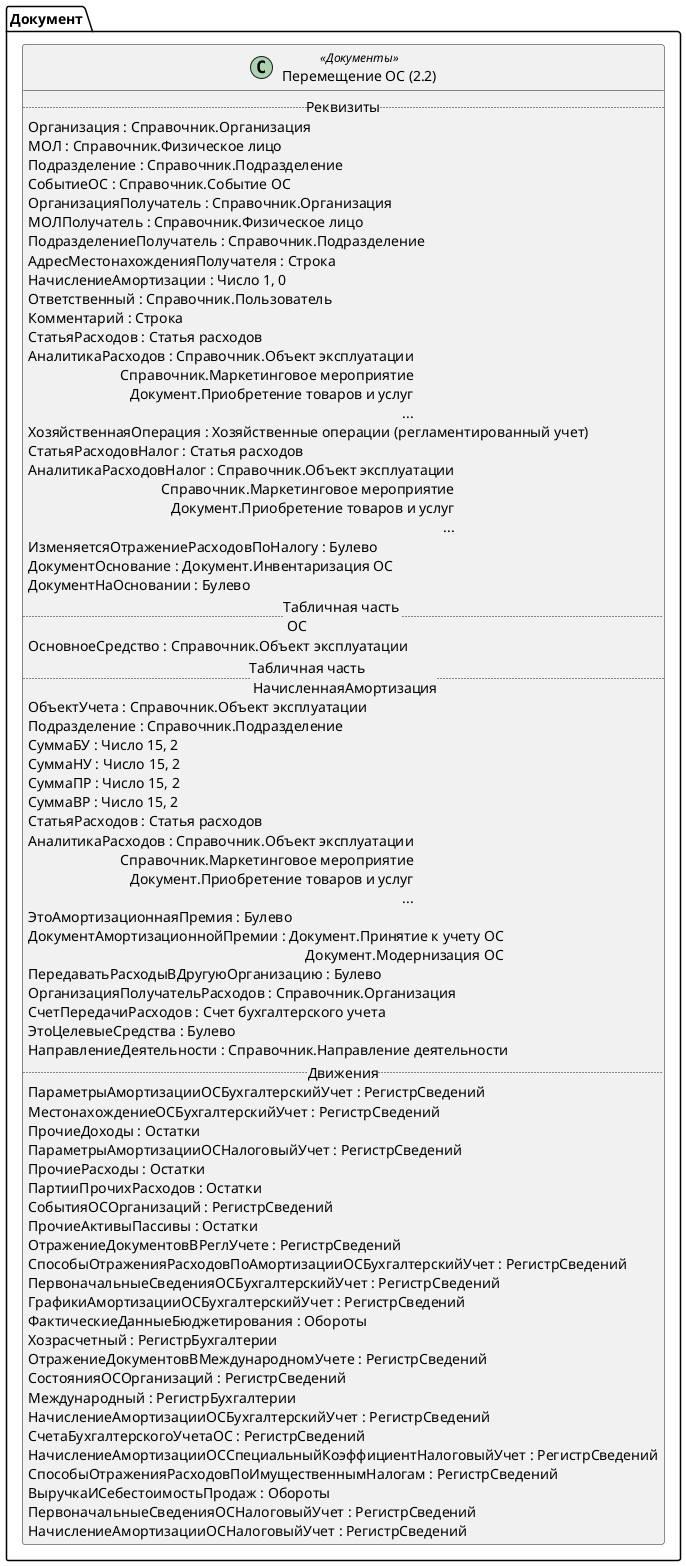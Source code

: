 ﻿@startuml ПеремещениеОС
'!include templates.wsd
'..\include templates.wsd
class Документ.ПеремещениеОС as "Перемещение ОС (2.2)" <<Документы>>
{
..Реквизиты..
Организация : Справочник.Организация
МОЛ : Справочник.Физическое лицо
Подразделение : Справочник.Подразделение
СобытиеОС : Справочник.Событие ОС
ОрганизацияПолучатель : Справочник.Организация
МОЛПолучатель : Справочник.Физическое лицо
ПодразделениеПолучатель : Справочник.Подразделение
АдресМестонахожденияПолучателя : Строка
НачислениеАмортизации : Число 1, 0
Ответственный : Справочник.Пользователь
Комментарий : Строка
СтатьяРасходов : Статья расходов
АналитикаРасходов : Справочник.Объект эксплуатации\rСправочник.Маркетинговое мероприятие\rДокумент.Приобретение товаров и услуг\r...
ХозяйственнаяОперация : Хозяйственные операции (регламентированный учет)
СтатьяРасходовНалог : Статья расходов
АналитикаРасходовНалог : Справочник.Объект эксплуатации\rСправочник.Маркетинговое мероприятие\rДокумент.Приобретение товаров и услуг\r...
ИзменяетсяОтражениеРасходовПоНалогу : Булево
ДокументОснование : Документ.Инвентаризация ОС
ДокументНаОсновании : Булево
..Табличная часть \n ОС..
ОсновноеСредство : Справочник.Объект эксплуатации
..Табличная часть \n НачисленнаяАмортизация..
ОбъектУчета : Справочник.Объект эксплуатации
Подразделение : Справочник.Подразделение
СуммаБУ : Число 15, 2
СуммаНУ : Число 15, 2
СуммаПР : Число 15, 2
СуммаВР : Число 15, 2
СтатьяРасходов : Статья расходов
АналитикаРасходов : Справочник.Объект эксплуатации\rСправочник.Маркетинговое мероприятие\rДокумент.Приобретение товаров и услуг\r...
ЭтоАмортизационнаяПремия : Булево
ДокументАмортизационнойПремии : Документ.Принятие к учету ОС\rДокумент.Модернизация ОС
ПередаватьРасходыВДругуюОрганизацию : Булево
ОрганизацияПолучательРасходов : Справочник.Организация
СчетПередачиРасходов : Счет бухгалтерского учета
ЭтоЦелевыеСредства : Булево
НаправлениеДеятельности : Справочник.Направление деятельности
..Движения..
ПараметрыАмортизацииОСБухгалтерскийУчет : РегистрСведений
МестонахождениеОСБухгалтерскийУчет : РегистрСведений
ПрочиеДоходы : Остатки
ПараметрыАмортизацииОСНалоговыйУчет : РегистрСведений
ПрочиеРасходы : Остатки
ПартииПрочихРасходов : Остатки
СобытияОСОрганизаций : РегистрСведений
ПрочиеАктивыПассивы : Остатки
ОтражениеДокументовВРеглУчете : РегистрСведений
СпособыОтраженияРасходовПоАмортизацииОСБухгалтерскийУчет : РегистрСведений
ПервоначальныеСведенияОСБухгалтерскийУчет : РегистрСведений
ГрафикиАмортизацииОСБухгалтерскийУчет : РегистрСведений
ФактическиеДанныеБюджетирования : Обороты
Хозрасчетный : РегистрБухгалтерии
ОтражениеДокументовВМеждународномУчете : РегистрСведений
СостоянияОСОрганизаций : РегистрСведений
Международный : РегистрБухгалтерии
НачислениеАмортизацииОСБухгалтерскийУчет : РегистрСведений
СчетаБухгалтерскогоУчетаОС : РегистрСведений
НачислениеАмортизацииОССпециальныйКоэффициентНалоговыйУчет : РегистрСведений
СпособыОтраженияРасходовПоИмущественнымНалогам : РегистрСведений
ВыручкаИСебестоимостьПродаж : Обороты
ПервоначальныеСведенияОСНалоговыйУчет : РегистрСведений
НачислениеАмортизацииОСНалоговыйУчет : РегистрСведений
}
@enduml
